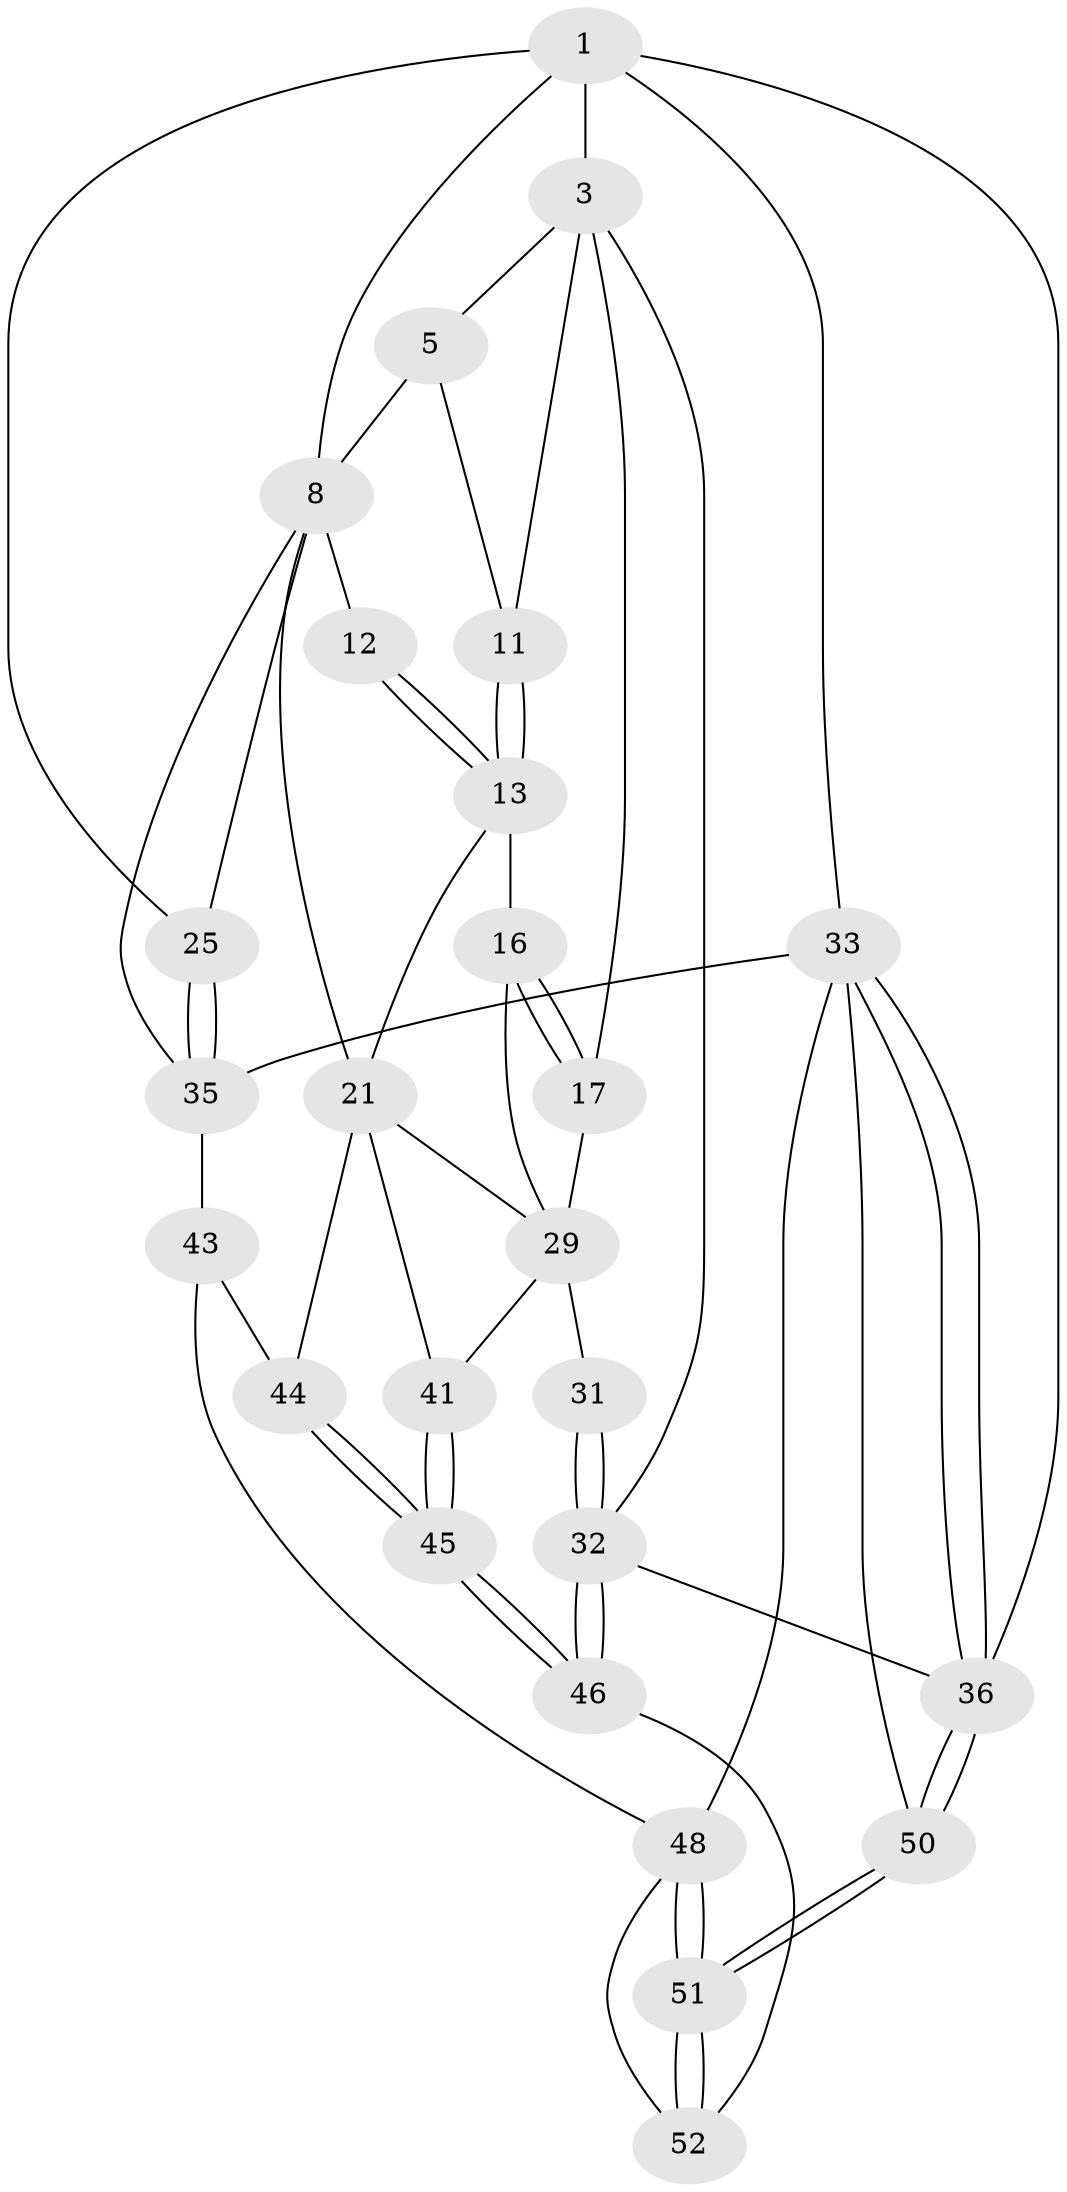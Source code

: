 // original degree distribution, {3: 0.038461538461538464, 6: 0.23076923076923078, 5: 0.46153846153846156, 4: 0.2692307692307692}
// Generated by graph-tools (version 1.1) at 2025/21/03/04/25 18:21:38]
// undirected, 26 vertices, 61 edges
graph export_dot {
graph [start="1"]
  node [color=gray90,style=filled];
  1 [pos="+0.7628694188227367+0",super="+2+6"];
  3 [pos="+0+0",super="+4"];
  5 [pos="+0.6051323211035703+0",super="+10"];
  8 [pos="+0.7041370704205862+0.1794926742324542",super="+9+14"];
  11 [pos="+0.34085033836165596+0.10362273340777302"];
  12 [pos="+0.46963995945524467+0.28311940915502387"];
  13 [pos="+0.3461453061506911+0.2090140887455485",super="+15"];
  16 [pos="+0+0.1174917887692015",super="+28"];
  17 [pos="+0+0.0796515290582363"];
  21 [pos="+0.38316348242184767+0.53549182288533",super="+40+22"];
  25 [pos="+0.8132583802962313+0.3723623262140223",super="+26"];
  29 [pos="+0.1419682664738975+0.5376451573844723",super="+30+39"];
  31 [pos="+0+1"];
  32 [pos="+0+1"];
  33 [pos="+1+0.6262092556062372",super="+34"];
  35 [pos="+0.957356846617137+0.5953578486365424",super="+37"];
  36 [pos="+1+1"];
  41 [pos="+0.26468022366734+0.8040854485619522"];
  43 [pos="+0.5853316887261855+0.8105769777910578"];
  44 [pos="+0.37613149208024865+0.7516461723987868"];
  45 [pos="+0.24512802605193798+1"];
  46 [pos="+0.23974495730432138+1"];
  48 [pos="+0.800862212095168+0.9138446044153793",super="+49"];
  50 [pos="+1+1"];
  51 [pos="+0.8640242875584554+1"];
  52 [pos="+0.4655277368004554+1"];
  1 -- 3;
  1 -- 36;
  1 -- 8;
  1 -- 25;
  1 -- 33;
  3 -- 17;
  3 -- 32;
  3 -- 11;
  3 -- 5;
  5 -- 8;
  5 -- 11;
  8 -- 12 [weight=2];
  8 -- 35;
  8 -- 21;
  8 -- 25;
  11 -- 13;
  11 -- 13;
  12 -- 13;
  12 -- 13;
  13 -- 16 [weight=2];
  13 -- 21;
  16 -- 17;
  16 -- 17;
  16 -- 29;
  17 -- 29;
  21 -- 41;
  21 -- 44;
  21 -- 29;
  25 -- 35 [weight=2];
  25 -- 35;
  29 -- 31 [weight=2];
  29 -- 41;
  31 -- 32;
  31 -- 32;
  32 -- 46;
  32 -- 46;
  32 -- 36;
  33 -- 36;
  33 -- 36;
  33 -- 48;
  33 -- 50;
  33 -- 35;
  35 -- 43;
  36 -- 50;
  36 -- 50;
  41 -- 45;
  41 -- 45;
  43 -- 44;
  43 -- 48;
  44 -- 45;
  44 -- 45;
  45 -- 46;
  45 -- 46;
  46 -- 52;
  48 -- 51;
  48 -- 51;
  48 -- 52;
  50 -- 51;
  50 -- 51;
  51 -- 52;
  51 -- 52;
}
